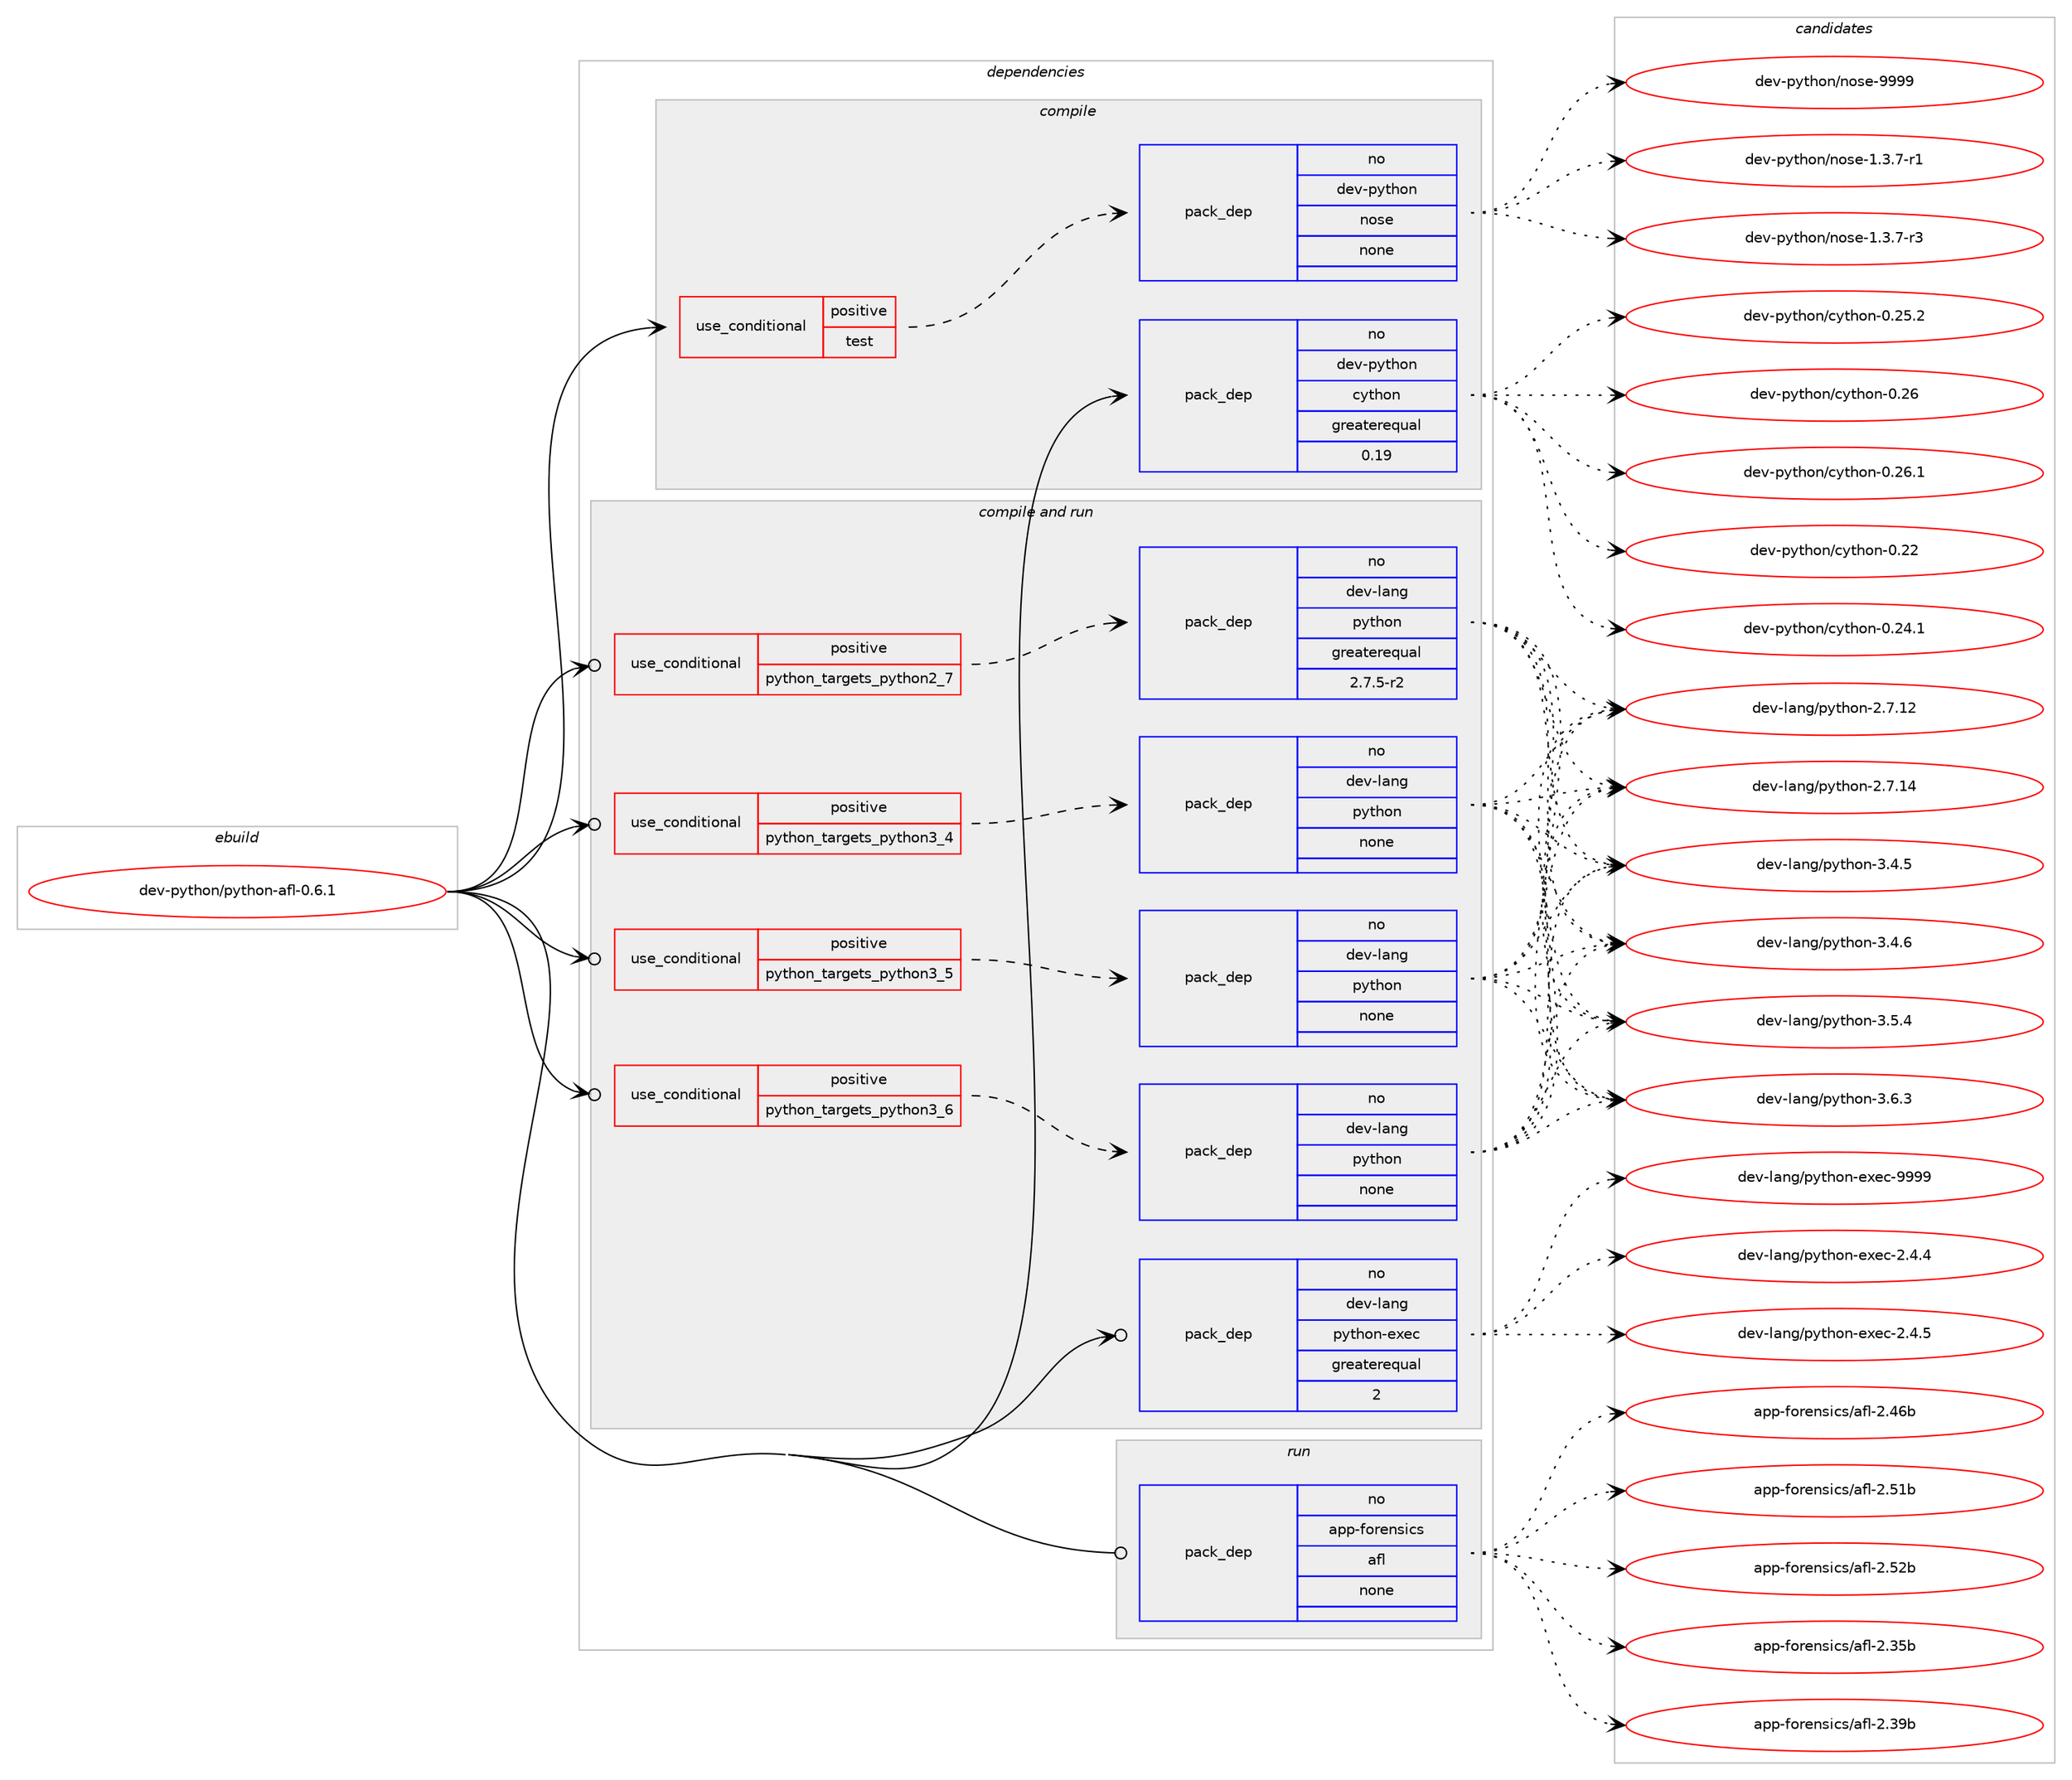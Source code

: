 digraph prolog {

# *************
# Graph options
# *************

newrank=true;
concentrate=true;
compound=true;
graph [rankdir=LR,fontname=Helvetica,fontsize=10,ranksep=1.5];#, ranksep=2.5, nodesep=0.2];
edge  [arrowhead=vee];
node  [fontname=Helvetica,fontsize=10];

# **********
# The ebuild
# **********

subgraph cluster_leftcol {
color=gray;
rank=same;
label=<<i>ebuild</i>>;
id [label="dev-python/python-afl-0.6.1", color=red, width=4, href="../dev-python/python-afl-0.6.1.svg"];
}

# ****************
# The dependencies
# ****************

subgraph cluster_midcol {
color=gray;
label=<<i>dependencies</i>>;
subgraph cluster_compile {
fillcolor="#eeeeee";
style=filled;
label=<<i>compile</i>>;
subgraph cond39812 {
dependency180591 [label=<<TABLE BORDER="0" CELLBORDER="1" CELLSPACING="0" CELLPADDING="4"><TR><TD ROWSPAN="3" CELLPADDING="10">use_conditional</TD></TR><TR><TD>positive</TD></TR><TR><TD>test</TD></TR></TABLE>>, shape=none, color=red];
subgraph pack136838 {
dependency180592 [label=<<TABLE BORDER="0" CELLBORDER="1" CELLSPACING="0" CELLPADDING="4" WIDTH="220"><TR><TD ROWSPAN="6" CELLPADDING="30">pack_dep</TD></TR><TR><TD WIDTH="110">no</TD></TR><TR><TD>dev-python</TD></TR><TR><TD>nose</TD></TR><TR><TD>none</TD></TR><TR><TD></TD></TR></TABLE>>, shape=none, color=blue];
}
dependency180591:e -> dependency180592:w [weight=20,style="dashed",arrowhead="vee"];
}
id:e -> dependency180591:w [weight=20,style="solid",arrowhead="vee"];
subgraph pack136839 {
dependency180593 [label=<<TABLE BORDER="0" CELLBORDER="1" CELLSPACING="0" CELLPADDING="4" WIDTH="220"><TR><TD ROWSPAN="6" CELLPADDING="30">pack_dep</TD></TR><TR><TD WIDTH="110">no</TD></TR><TR><TD>dev-python</TD></TR><TR><TD>cython</TD></TR><TR><TD>greaterequal</TD></TR><TR><TD>0.19</TD></TR></TABLE>>, shape=none, color=blue];
}
id:e -> dependency180593:w [weight=20,style="solid",arrowhead="vee"];
}
subgraph cluster_compileandrun {
fillcolor="#eeeeee";
style=filled;
label=<<i>compile and run</i>>;
subgraph cond39813 {
dependency180594 [label=<<TABLE BORDER="0" CELLBORDER="1" CELLSPACING="0" CELLPADDING="4"><TR><TD ROWSPAN="3" CELLPADDING="10">use_conditional</TD></TR><TR><TD>positive</TD></TR><TR><TD>python_targets_python2_7</TD></TR></TABLE>>, shape=none, color=red];
subgraph pack136840 {
dependency180595 [label=<<TABLE BORDER="0" CELLBORDER="1" CELLSPACING="0" CELLPADDING="4" WIDTH="220"><TR><TD ROWSPAN="6" CELLPADDING="30">pack_dep</TD></TR><TR><TD WIDTH="110">no</TD></TR><TR><TD>dev-lang</TD></TR><TR><TD>python</TD></TR><TR><TD>greaterequal</TD></TR><TR><TD>2.7.5-r2</TD></TR></TABLE>>, shape=none, color=blue];
}
dependency180594:e -> dependency180595:w [weight=20,style="dashed",arrowhead="vee"];
}
id:e -> dependency180594:w [weight=20,style="solid",arrowhead="odotvee"];
subgraph cond39814 {
dependency180596 [label=<<TABLE BORDER="0" CELLBORDER="1" CELLSPACING="0" CELLPADDING="4"><TR><TD ROWSPAN="3" CELLPADDING="10">use_conditional</TD></TR><TR><TD>positive</TD></TR><TR><TD>python_targets_python3_4</TD></TR></TABLE>>, shape=none, color=red];
subgraph pack136841 {
dependency180597 [label=<<TABLE BORDER="0" CELLBORDER="1" CELLSPACING="0" CELLPADDING="4" WIDTH="220"><TR><TD ROWSPAN="6" CELLPADDING="30">pack_dep</TD></TR><TR><TD WIDTH="110">no</TD></TR><TR><TD>dev-lang</TD></TR><TR><TD>python</TD></TR><TR><TD>none</TD></TR><TR><TD></TD></TR></TABLE>>, shape=none, color=blue];
}
dependency180596:e -> dependency180597:w [weight=20,style="dashed",arrowhead="vee"];
}
id:e -> dependency180596:w [weight=20,style="solid",arrowhead="odotvee"];
subgraph cond39815 {
dependency180598 [label=<<TABLE BORDER="0" CELLBORDER="1" CELLSPACING="0" CELLPADDING="4"><TR><TD ROWSPAN="3" CELLPADDING="10">use_conditional</TD></TR><TR><TD>positive</TD></TR><TR><TD>python_targets_python3_5</TD></TR></TABLE>>, shape=none, color=red];
subgraph pack136842 {
dependency180599 [label=<<TABLE BORDER="0" CELLBORDER="1" CELLSPACING="0" CELLPADDING="4" WIDTH="220"><TR><TD ROWSPAN="6" CELLPADDING="30">pack_dep</TD></TR><TR><TD WIDTH="110">no</TD></TR><TR><TD>dev-lang</TD></TR><TR><TD>python</TD></TR><TR><TD>none</TD></TR><TR><TD></TD></TR></TABLE>>, shape=none, color=blue];
}
dependency180598:e -> dependency180599:w [weight=20,style="dashed",arrowhead="vee"];
}
id:e -> dependency180598:w [weight=20,style="solid",arrowhead="odotvee"];
subgraph cond39816 {
dependency180600 [label=<<TABLE BORDER="0" CELLBORDER="1" CELLSPACING="0" CELLPADDING="4"><TR><TD ROWSPAN="3" CELLPADDING="10">use_conditional</TD></TR><TR><TD>positive</TD></TR><TR><TD>python_targets_python3_6</TD></TR></TABLE>>, shape=none, color=red];
subgraph pack136843 {
dependency180601 [label=<<TABLE BORDER="0" CELLBORDER="1" CELLSPACING="0" CELLPADDING="4" WIDTH="220"><TR><TD ROWSPAN="6" CELLPADDING="30">pack_dep</TD></TR><TR><TD WIDTH="110">no</TD></TR><TR><TD>dev-lang</TD></TR><TR><TD>python</TD></TR><TR><TD>none</TD></TR><TR><TD></TD></TR></TABLE>>, shape=none, color=blue];
}
dependency180600:e -> dependency180601:w [weight=20,style="dashed",arrowhead="vee"];
}
id:e -> dependency180600:w [weight=20,style="solid",arrowhead="odotvee"];
subgraph pack136844 {
dependency180602 [label=<<TABLE BORDER="0" CELLBORDER="1" CELLSPACING="0" CELLPADDING="4" WIDTH="220"><TR><TD ROWSPAN="6" CELLPADDING="30">pack_dep</TD></TR><TR><TD WIDTH="110">no</TD></TR><TR><TD>dev-lang</TD></TR><TR><TD>python-exec</TD></TR><TR><TD>greaterequal</TD></TR><TR><TD>2</TD></TR></TABLE>>, shape=none, color=blue];
}
id:e -> dependency180602:w [weight=20,style="solid",arrowhead="odotvee"];
}
subgraph cluster_run {
fillcolor="#eeeeee";
style=filled;
label=<<i>run</i>>;
subgraph pack136845 {
dependency180603 [label=<<TABLE BORDER="0" CELLBORDER="1" CELLSPACING="0" CELLPADDING="4" WIDTH="220"><TR><TD ROWSPAN="6" CELLPADDING="30">pack_dep</TD></TR><TR><TD WIDTH="110">no</TD></TR><TR><TD>app-forensics</TD></TR><TR><TD>afl</TD></TR><TR><TD>none</TD></TR><TR><TD></TD></TR></TABLE>>, shape=none, color=blue];
}
id:e -> dependency180603:w [weight=20,style="solid",arrowhead="odot"];
}
}

# **************
# The candidates
# **************

subgraph cluster_choices {
rank=same;
color=gray;
label=<<i>candidates</i>>;

subgraph choice136838 {
color=black;
nodesep=1;
choice10010111845112121116104111110471101111151014549465146554511449 [label="dev-python/nose-1.3.7-r1", color=red, width=4,href="../dev-python/nose-1.3.7-r1.svg"];
choice10010111845112121116104111110471101111151014549465146554511451 [label="dev-python/nose-1.3.7-r3", color=red, width=4,href="../dev-python/nose-1.3.7-r3.svg"];
choice10010111845112121116104111110471101111151014557575757 [label="dev-python/nose-9999", color=red, width=4,href="../dev-python/nose-9999.svg"];
dependency180592:e -> choice10010111845112121116104111110471101111151014549465146554511449:w [style=dotted,weight="100"];
dependency180592:e -> choice10010111845112121116104111110471101111151014549465146554511451:w [style=dotted,weight="100"];
dependency180592:e -> choice10010111845112121116104111110471101111151014557575757:w [style=dotted,weight="100"];
}
subgraph choice136839 {
color=black;
nodesep=1;
choice1001011184511212111610411111047991211161041111104548465050 [label="dev-python/cython-0.22", color=red, width=4,href="../dev-python/cython-0.22.svg"];
choice10010111845112121116104111110479912111610411111045484650524649 [label="dev-python/cython-0.24.1", color=red, width=4,href="../dev-python/cython-0.24.1.svg"];
choice10010111845112121116104111110479912111610411111045484650534650 [label="dev-python/cython-0.25.2", color=red, width=4,href="../dev-python/cython-0.25.2.svg"];
choice1001011184511212111610411111047991211161041111104548465054 [label="dev-python/cython-0.26", color=red, width=4,href="../dev-python/cython-0.26.svg"];
choice10010111845112121116104111110479912111610411111045484650544649 [label="dev-python/cython-0.26.1", color=red, width=4,href="../dev-python/cython-0.26.1.svg"];
dependency180593:e -> choice1001011184511212111610411111047991211161041111104548465050:w [style=dotted,weight="100"];
dependency180593:e -> choice10010111845112121116104111110479912111610411111045484650524649:w [style=dotted,weight="100"];
dependency180593:e -> choice10010111845112121116104111110479912111610411111045484650534650:w [style=dotted,weight="100"];
dependency180593:e -> choice1001011184511212111610411111047991211161041111104548465054:w [style=dotted,weight="100"];
dependency180593:e -> choice10010111845112121116104111110479912111610411111045484650544649:w [style=dotted,weight="100"];
}
subgraph choice136840 {
color=black;
nodesep=1;
choice10010111845108971101034711212111610411111045504655464950 [label="dev-lang/python-2.7.12", color=red, width=4,href="../dev-lang/python-2.7.12.svg"];
choice10010111845108971101034711212111610411111045504655464952 [label="dev-lang/python-2.7.14", color=red, width=4,href="../dev-lang/python-2.7.14.svg"];
choice100101118451089711010347112121116104111110455146524653 [label="dev-lang/python-3.4.5", color=red, width=4,href="../dev-lang/python-3.4.5.svg"];
choice100101118451089711010347112121116104111110455146524654 [label="dev-lang/python-3.4.6", color=red, width=4,href="../dev-lang/python-3.4.6.svg"];
choice100101118451089711010347112121116104111110455146534652 [label="dev-lang/python-3.5.4", color=red, width=4,href="../dev-lang/python-3.5.4.svg"];
choice100101118451089711010347112121116104111110455146544651 [label="dev-lang/python-3.6.3", color=red, width=4,href="../dev-lang/python-3.6.3.svg"];
dependency180595:e -> choice10010111845108971101034711212111610411111045504655464950:w [style=dotted,weight="100"];
dependency180595:e -> choice10010111845108971101034711212111610411111045504655464952:w [style=dotted,weight="100"];
dependency180595:e -> choice100101118451089711010347112121116104111110455146524653:w [style=dotted,weight="100"];
dependency180595:e -> choice100101118451089711010347112121116104111110455146524654:w [style=dotted,weight="100"];
dependency180595:e -> choice100101118451089711010347112121116104111110455146534652:w [style=dotted,weight="100"];
dependency180595:e -> choice100101118451089711010347112121116104111110455146544651:w [style=dotted,weight="100"];
}
subgraph choice136841 {
color=black;
nodesep=1;
choice10010111845108971101034711212111610411111045504655464950 [label="dev-lang/python-2.7.12", color=red, width=4,href="../dev-lang/python-2.7.12.svg"];
choice10010111845108971101034711212111610411111045504655464952 [label="dev-lang/python-2.7.14", color=red, width=4,href="../dev-lang/python-2.7.14.svg"];
choice100101118451089711010347112121116104111110455146524653 [label="dev-lang/python-3.4.5", color=red, width=4,href="../dev-lang/python-3.4.5.svg"];
choice100101118451089711010347112121116104111110455146524654 [label="dev-lang/python-3.4.6", color=red, width=4,href="../dev-lang/python-3.4.6.svg"];
choice100101118451089711010347112121116104111110455146534652 [label="dev-lang/python-3.5.4", color=red, width=4,href="../dev-lang/python-3.5.4.svg"];
choice100101118451089711010347112121116104111110455146544651 [label="dev-lang/python-3.6.3", color=red, width=4,href="../dev-lang/python-3.6.3.svg"];
dependency180597:e -> choice10010111845108971101034711212111610411111045504655464950:w [style=dotted,weight="100"];
dependency180597:e -> choice10010111845108971101034711212111610411111045504655464952:w [style=dotted,weight="100"];
dependency180597:e -> choice100101118451089711010347112121116104111110455146524653:w [style=dotted,weight="100"];
dependency180597:e -> choice100101118451089711010347112121116104111110455146524654:w [style=dotted,weight="100"];
dependency180597:e -> choice100101118451089711010347112121116104111110455146534652:w [style=dotted,weight="100"];
dependency180597:e -> choice100101118451089711010347112121116104111110455146544651:w [style=dotted,weight="100"];
}
subgraph choice136842 {
color=black;
nodesep=1;
choice10010111845108971101034711212111610411111045504655464950 [label="dev-lang/python-2.7.12", color=red, width=4,href="../dev-lang/python-2.7.12.svg"];
choice10010111845108971101034711212111610411111045504655464952 [label="dev-lang/python-2.7.14", color=red, width=4,href="../dev-lang/python-2.7.14.svg"];
choice100101118451089711010347112121116104111110455146524653 [label="dev-lang/python-3.4.5", color=red, width=4,href="../dev-lang/python-3.4.5.svg"];
choice100101118451089711010347112121116104111110455146524654 [label="dev-lang/python-3.4.6", color=red, width=4,href="../dev-lang/python-3.4.6.svg"];
choice100101118451089711010347112121116104111110455146534652 [label="dev-lang/python-3.5.4", color=red, width=4,href="../dev-lang/python-3.5.4.svg"];
choice100101118451089711010347112121116104111110455146544651 [label="dev-lang/python-3.6.3", color=red, width=4,href="../dev-lang/python-3.6.3.svg"];
dependency180599:e -> choice10010111845108971101034711212111610411111045504655464950:w [style=dotted,weight="100"];
dependency180599:e -> choice10010111845108971101034711212111610411111045504655464952:w [style=dotted,weight="100"];
dependency180599:e -> choice100101118451089711010347112121116104111110455146524653:w [style=dotted,weight="100"];
dependency180599:e -> choice100101118451089711010347112121116104111110455146524654:w [style=dotted,weight="100"];
dependency180599:e -> choice100101118451089711010347112121116104111110455146534652:w [style=dotted,weight="100"];
dependency180599:e -> choice100101118451089711010347112121116104111110455146544651:w [style=dotted,weight="100"];
}
subgraph choice136843 {
color=black;
nodesep=1;
choice10010111845108971101034711212111610411111045504655464950 [label="dev-lang/python-2.7.12", color=red, width=4,href="../dev-lang/python-2.7.12.svg"];
choice10010111845108971101034711212111610411111045504655464952 [label="dev-lang/python-2.7.14", color=red, width=4,href="../dev-lang/python-2.7.14.svg"];
choice100101118451089711010347112121116104111110455146524653 [label="dev-lang/python-3.4.5", color=red, width=4,href="../dev-lang/python-3.4.5.svg"];
choice100101118451089711010347112121116104111110455146524654 [label="dev-lang/python-3.4.6", color=red, width=4,href="../dev-lang/python-3.4.6.svg"];
choice100101118451089711010347112121116104111110455146534652 [label="dev-lang/python-3.5.4", color=red, width=4,href="../dev-lang/python-3.5.4.svg"];
choice100101118451089711010347112121116104111110455146544651 [label="dev-lang/python-3.6.3", color=red, width=4,href="../dev-lang/python-3.6.3.svg"];
dependency180601:e -> choice10010111845108971101034711212111610411111045504655464950:w [style=dotted,weight="100"];
dependency180601:e -> choice10010111845108971101034711212111610411111045504655464952:w [style=dotted,weight="100"];
dependency180601:e -> choice100101118451089711010347112121116104111110455146524653:w [style=dotted,weight="100"];
dependency180601:e -> choice100101118451089711010347112121116104111110455146524654:w [style=dotted,weight="100"];
dependency180601:e -> choice100101118451089711010347112121116104111110455146534652:w [style=dotted,weight="100"];
dependency180601:e -> choice100101118451089711010347112121116104111110455146544651:w [style=dotted,weight="100"];
}
subgraph choice136844 {
color=black;
nodesep=1;
choice1001011184510897110103471121211161041111104510112010199455046524652 [label="dev-lang/python-exec-2.4.4", color=red, width=4,href="../dev-lang/python-exec-2.4.4.svg"];
choice1001011184510897110103471121211161041111104510112010199455046524653 [label="dev-lang/python-exec-2.4.5", color=red, width=4,href="../dev-lang/python-exec-2.4.5.svg"];
choice10010111845108971101034711212111610411111045101120101994557575757 [label="dev-lang/python-exec-9999", color=red, width=4,href="../dev-lang/python-exec-9999.svg"];
dependency180602:e -> choice1001011184510897110103471121211161041111104510112010199455046524652:w [style=dotted,weight="100"];
dependency180602:e -> choice1001011184510897110103471121211161041111104510112010199455046524653:w [style=dotted,weight="100"];
dependency180602:e -> choice10010111845108971101034711212111610411111045101120101994557575757:w [style=dotted,weight="100"];
}
subgraph choice136845 {
color=black;
nodesep=1;
choice9711211245102111114101110115105991154797102108455046515398 [label="app-forensics/afl-2.35b", color=red, width=4,href="../app-forensics/afl-2.35b.svg"];
choice9711211245102111114101110115105991154797102108455046515798 [label="app-forensics/afl-2.39b", color=red, width=4,href="../app-forensics/afl-2.39b.svg"];
choice9711211245102111114101110115105991154797102108455046525498 [label="app-forensics/afl-2.46b", color=red, width=4,href="../app-forensics/afl-2.46b.svg"];
choice9711211245102111114101110115105991154797102108455046534998 [label="app-forensics/afl-2.51b", color=red, width=4,href="../app-forensics/afl-2.51b.svg"];
choice9711211245102111114101110115105991154797102108455046535098 [label="app-forensics/afl-2.52b", color=red, width=4,href="../app-forensics/afl-2.52b.svg"];
dependency180603:e -> choice9711211245102111114101110115105991154797102108455046515398:w [style=dotted,weight="100"];
dependency180603:e -> choice9711211245102111114101110115105991154797102108455046515798:w [style=dotted,weight="100"];
dependency180603:e -> choice9711211245102111114101110115105991154797102108455046525498:w [style=dotted,weight="100"];
dependency180603:e -> choice9711211245102111114101110115105991154797102108455046534998:w [style=dotted,weight="100"];
dependency180603:e -> choice9711211245102111114101110115105991154797102108455046535098:w [style=dotted,weight="100"];
}
}

}
